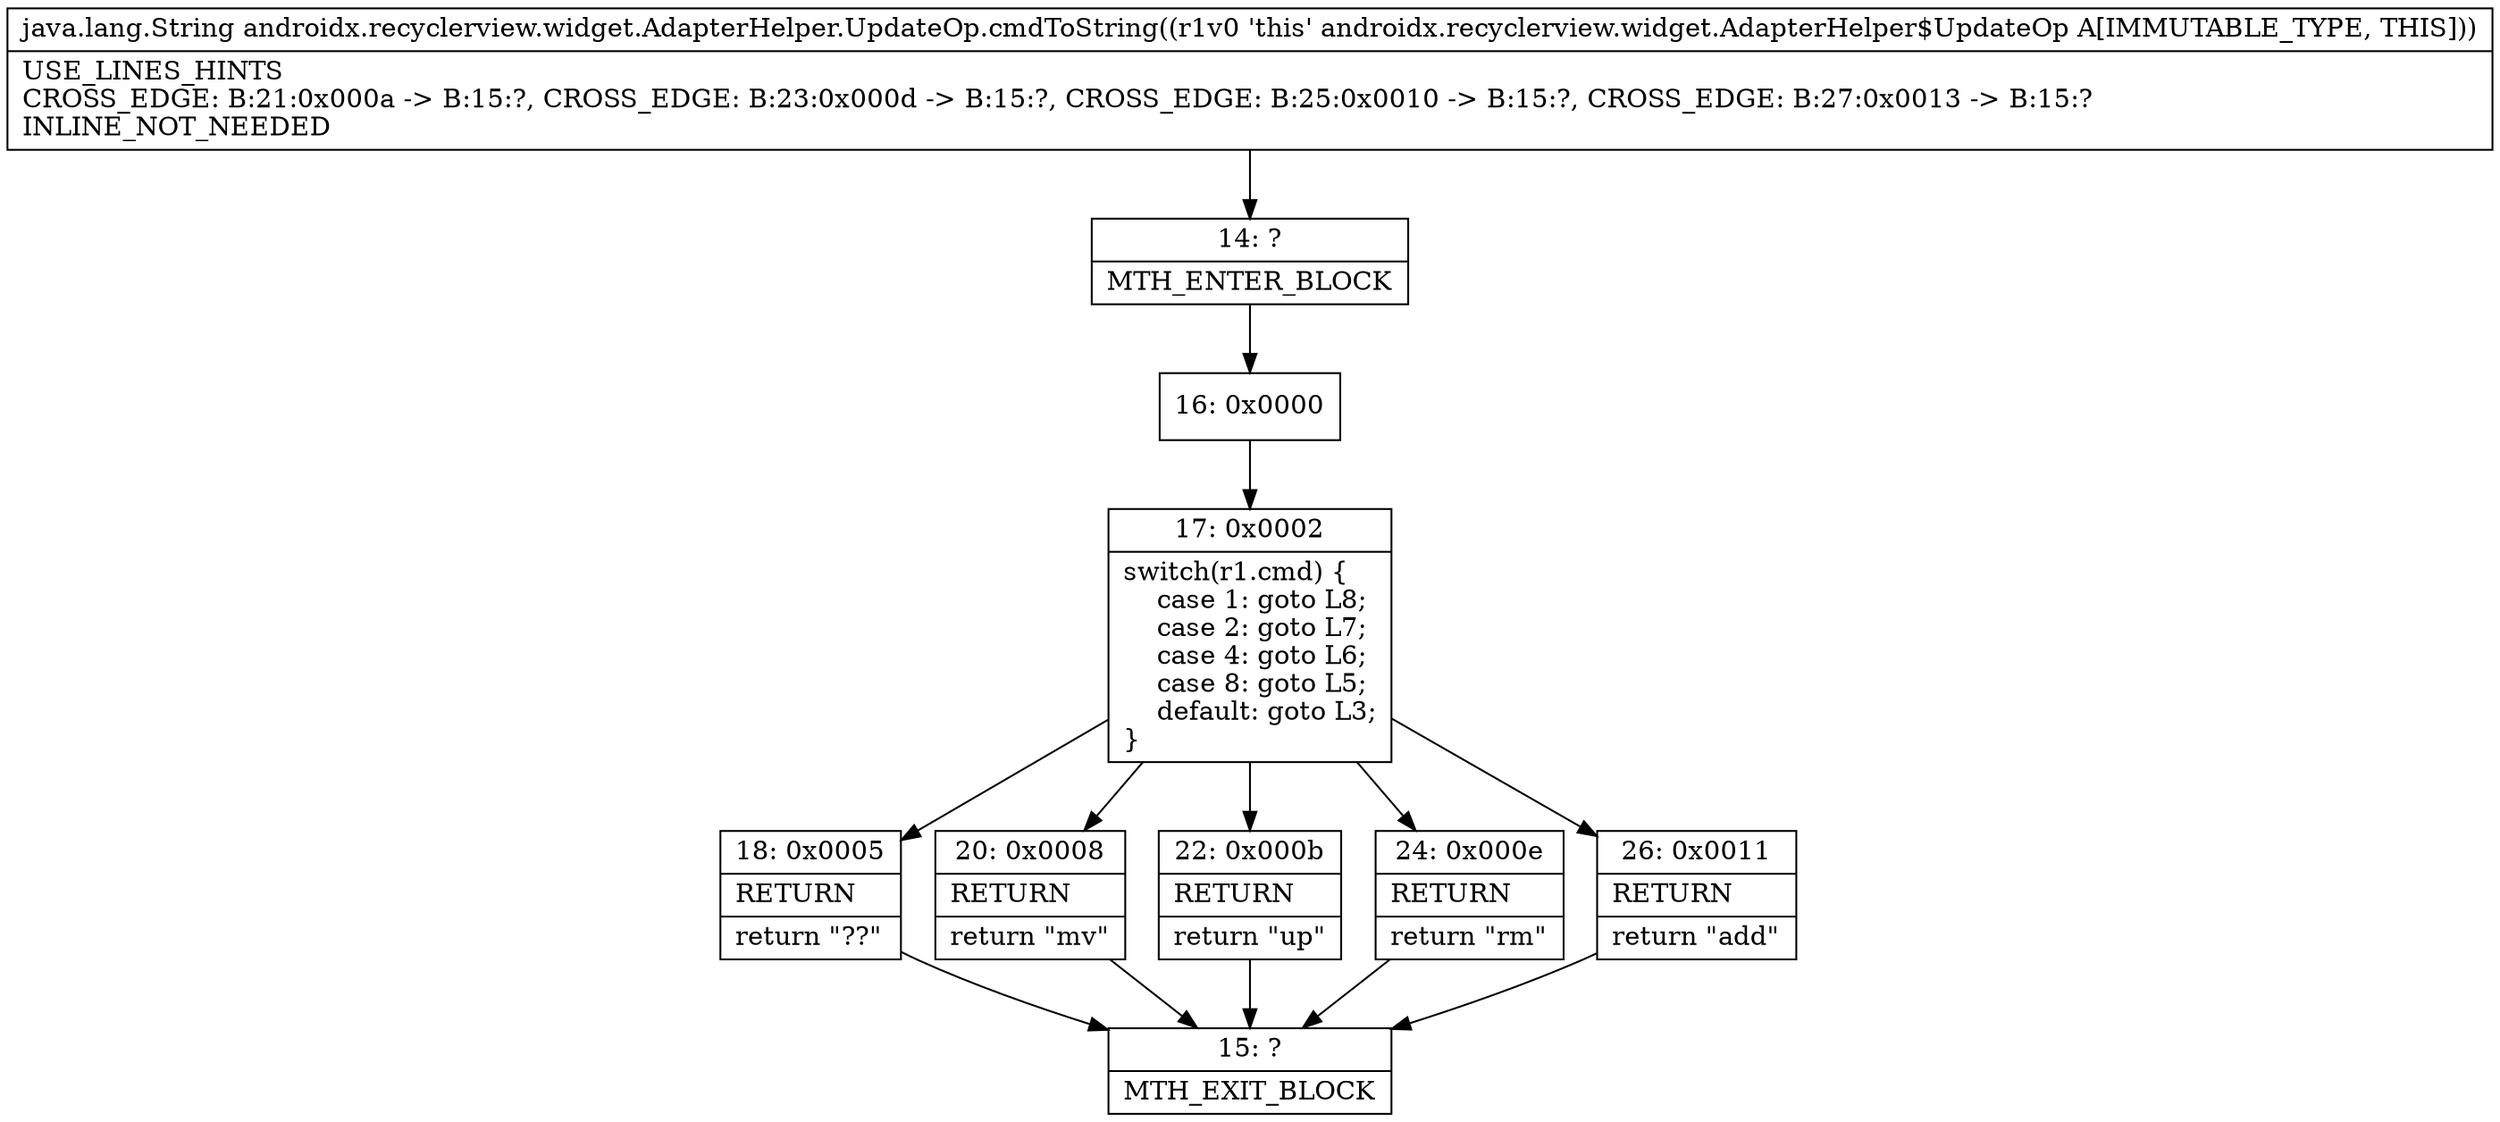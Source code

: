 digraph "CFG forandroidx.recyclerview.widget.AdapterHelper.UpdateOp.cmdToString()Ljava\/lang\/String;" {
Node_14 [shape=record,label="{14\:\ ?|MTH_ENTER_BLOCK\l}"];
Node_16 [shape=record,label="{16\:\ 0x0000}"];
Node_17 [shape=record,label="{17\:\ 0x0002|switch(r1.cmd) \{\l    case 1: goto L8;\l    case 2: goto L7;\l    case 4: goto L6;\l    case 8: goto L5;\l    default: goto L3;\l\}\l}"];
Node_18 [shape=record,label="{18\:\ 0x0005|RETURN\l|return \"??\"\l}"];
Node_15 [shape=record,label="{15\:\ ?|MTH_EXIT_BLOCK\l}"];
Node_20 [shape=record,label="{20\:\ 0x0008|RETURN\l|return \"mv\"\l}"];
Node_22 [shape=record,label="{22\:\ 0x000b|RETURN\l|return \"up\"\l}"];
Node_24 [shape=record,label="{24\:\ 0x000e|RETURN\l|return \"rm\"\l}"];
Node_26 [shape=record,label="{26\:\ 0x0011|RETURN\l|return \"add\"\l}"];
MethodNode[shape=record,label="{java.lang.String androidx.recyclerview.widget.AdapterHelper.UpdateOp.cmdToString((r1v0 'this' androidx.recyclerview.widget.AdapterHelper$UpdateOp A[IMMUTABLE_TYPE, THIS]))  | USE_LINES_HINTS\lCROSS_EDGE: B:21:0x000a \-\> B:15:?, CROSS_EDGE: B:23:0x000d \-\> B:15:?, CROSS_EDGE: B:25:0x0010 \-\> B:15:?, CROSS_EDGE: B:27:0x0013 \-\> B:15:?\lINLINE_NOT_NEEDED\l}"];
MethodNode -> Node_14;Node_14 -> Node_16;
Node_16 -> Node_17;
Node_17 -> Node_18;
Node_17 -> Node_20;
Node_17 -> Node_22;
Node_17 -> Node_24;
Node_17 -> Node_26;
Node_18 -> Node_15;
Node_20 -> Node_15;
Node_22 -> Node_15;
Node_24 -> Node_15;
Node_26 -> Node_15;
}

